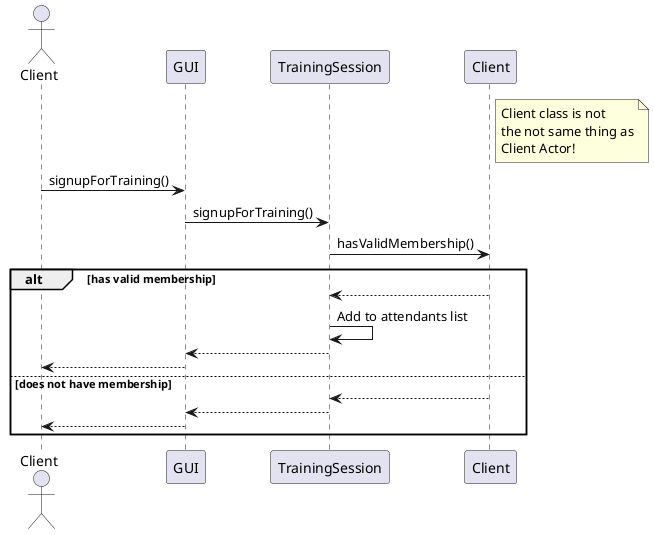 @startuml signupForTraining

actor Client as Clienta
participant GUI
participant TrainingSession
participant Client as Client

note right of Client
    Client class is not 
    the not same thing as
    Client Actor!
end note


Clienta -> GUI: signupForTraining()
GUI -> TrainingSession: signupForTraining()
TrainingSession -> Client: hasValidMembership()

alt has valid membership
    Client --> TrainingSession 
    TrainingSession -> TrainingSession: Add to attendants list
    TrainingSession --> GUI
    GUI --> Clienta
else does not have membership
    Client --> TrainingSession
    TrainingSession --> GUI 
    GUI --> Clienta
end

@enduml

